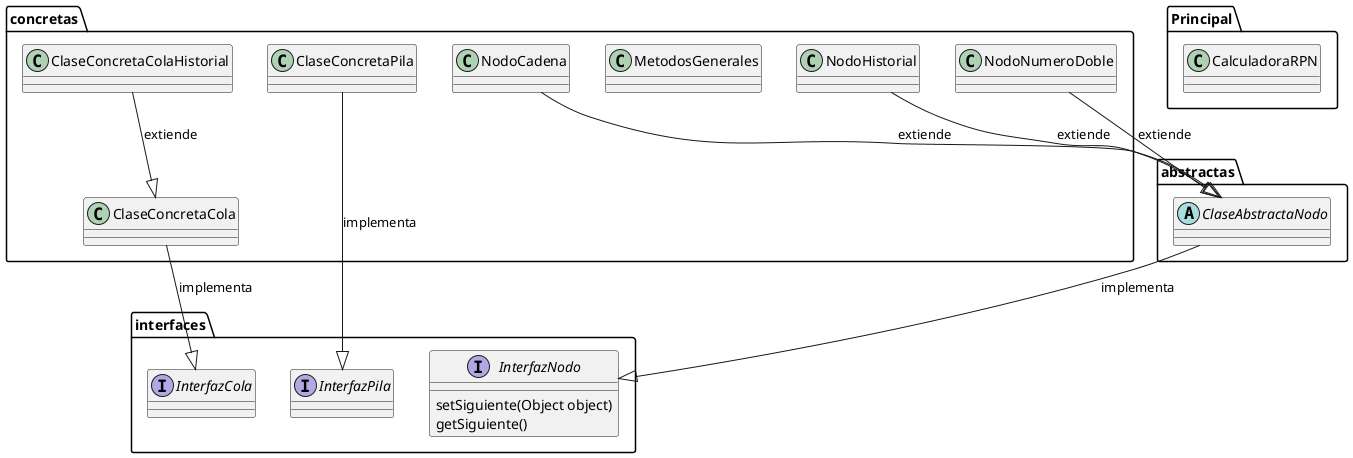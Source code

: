 @startuml
abstract class abstractas.ClaseAbstractaNodo
class Principal.CalculadoraRPN
class concretas.ClaseConcretaCola
class concretas.ClaseConcretaColaHistorial
class concretas.ClaseConcretaPila
class concretas.MetodosGenerales
class concretas.NodoCadena
class concretas.NodoHistorial
class concretas.NodoNumeroDoble
interface interfaces.InterfazCola
interface interfaces.InterfazNodo
interface interfaces.InterfazPila
abstractas.ClaseAbstractaNodo --|> interfaces.InterfazNodo : implementa
interfaces.InterfazNodo : setSiguiente(Object object)
interfaces.InterfazNodo : getSiguiente()
concretas.ClaseConcretaCola --|> interfaces.InterfazCola : implementa
concretas.ClaseConcretaColaHistorial --|> concretas.ClaseConcretaCola : extiende
concretas.ClaseConcretaPila --|> interfaces.InterfazPila : implementa
concretas.NodoCadena --|> abstractas.ClaseAbstractaNodo : extiende
concretas.NodoHistorial --|> abstractas.ClaseAbstractaNodo : extiende
concretas.NodoNumeroDoble --|> abstractas.ClaseAbstractaNodo : extiende
@enduml
